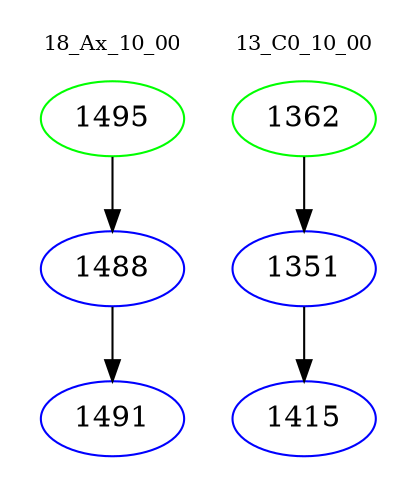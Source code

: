 digraph{
subgraph cluster_0 {
color = white
label = "18_Ax_10_00";
fontsize=10;
T0_1495 [label="1495", color="green"]
T0_1495 -> T0_1488 [color="black"]
T0_1488 [label="1488", color="blue"]
T0_1488 -> T0_1491 [color="black"]
T0_1491 [label="1491", color="blue"]
}
subgraph cluster_1 {
color = white
label = "13_C0_10_00";
fontsize=10;
T1_1362 [label="1362", color="green"]
T1_1362 -> T1_1351 [color="black"]
T1_1351 [label="1351", color="blue"]
T1_1351 -> T1_1415 [color="black"]
T1_1415 [label="1415", color="blue"]
}
}
